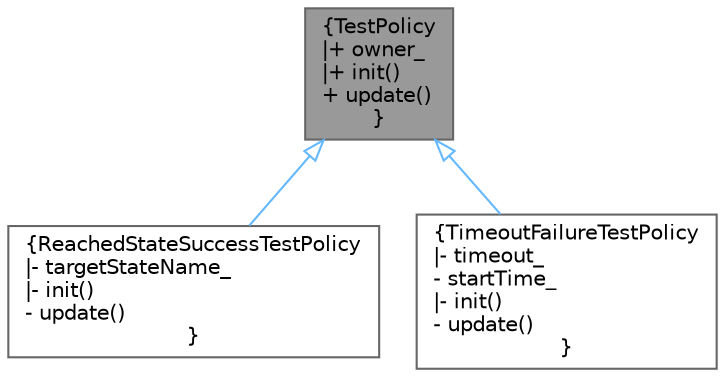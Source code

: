 digraph "TestPolicy"
{
 // LATEX_PDF_SIZE
  bgcolor="transparent";
  edge [fontname=Helvetica,fontsize=10,labelfontname=Helvetica,labelfontsize=10];
  node [fontname=Helvetica,fontsize=10,shape=box,height=0.2,width=0.4];
  Node1 [label="{TestPolicy\n|+ owner_\l|+ init()\l+ update()\l}",height=0.2,width=0.4,color="gray40", fillcolor="grey60", style="filled", fontcolor="black",tooltip=" "];
  Node1 -> Node2 [dir="back",color="steelblue1",style="solid",arrowtail="onormal"];
  Node2 [label="{ReachedStateSuccessTestPolicy\n|- targetStateName_\l|- init()\l- update()\l}",height=0.2,width=0.4,color="gray40", fillcolor="white", style="filled",URL="$classReachedStateSuccessTestPolicy.html",tooltip=" "];
  Node1 -> Node3 [dir="back",color="steelblue1",style="solid",arrowtail="onormal"];
  Node3 [label="{TimeoutFailureTestPolicy\n|- timeout_\l- startTime_\l|- init()\l- update()\l}",height=0.2,width=0.4,color="gray40", fillcolor="white", style="filled",URL="$classTimeoutFailureTestPolicy.html",tooltip=" "];
}
